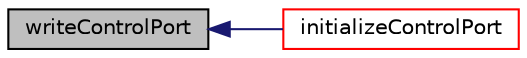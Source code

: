 digraph "writeControlPort"
{
  edge [fontname="Helvetica",fontsize="10",labelfontname="Helvetica",labelfontsize="10"];
  node [fontname="Helvetica",fontsize="10",shape=record];
  rankdir="LR";
  Node46 [label="writeControlPort",height=0.2,width=0.4,color="black", fillcolor="grey75", style="filled", fontcolor="black"];
  Node46 -> Node47 [dir="back",color="midnightblue",fontsize="10",style="solid",fontname="Helvetica"];
  Node47 [label="initializeControlPort",height=0.2,width=0.4,color="red", fillcolor="white", style="filled",URL="$control_8h.html#a67029acf1be9712c5d30c625132ad958",tooltip="Call this once to initialize structures, ports, etc. "];
}
